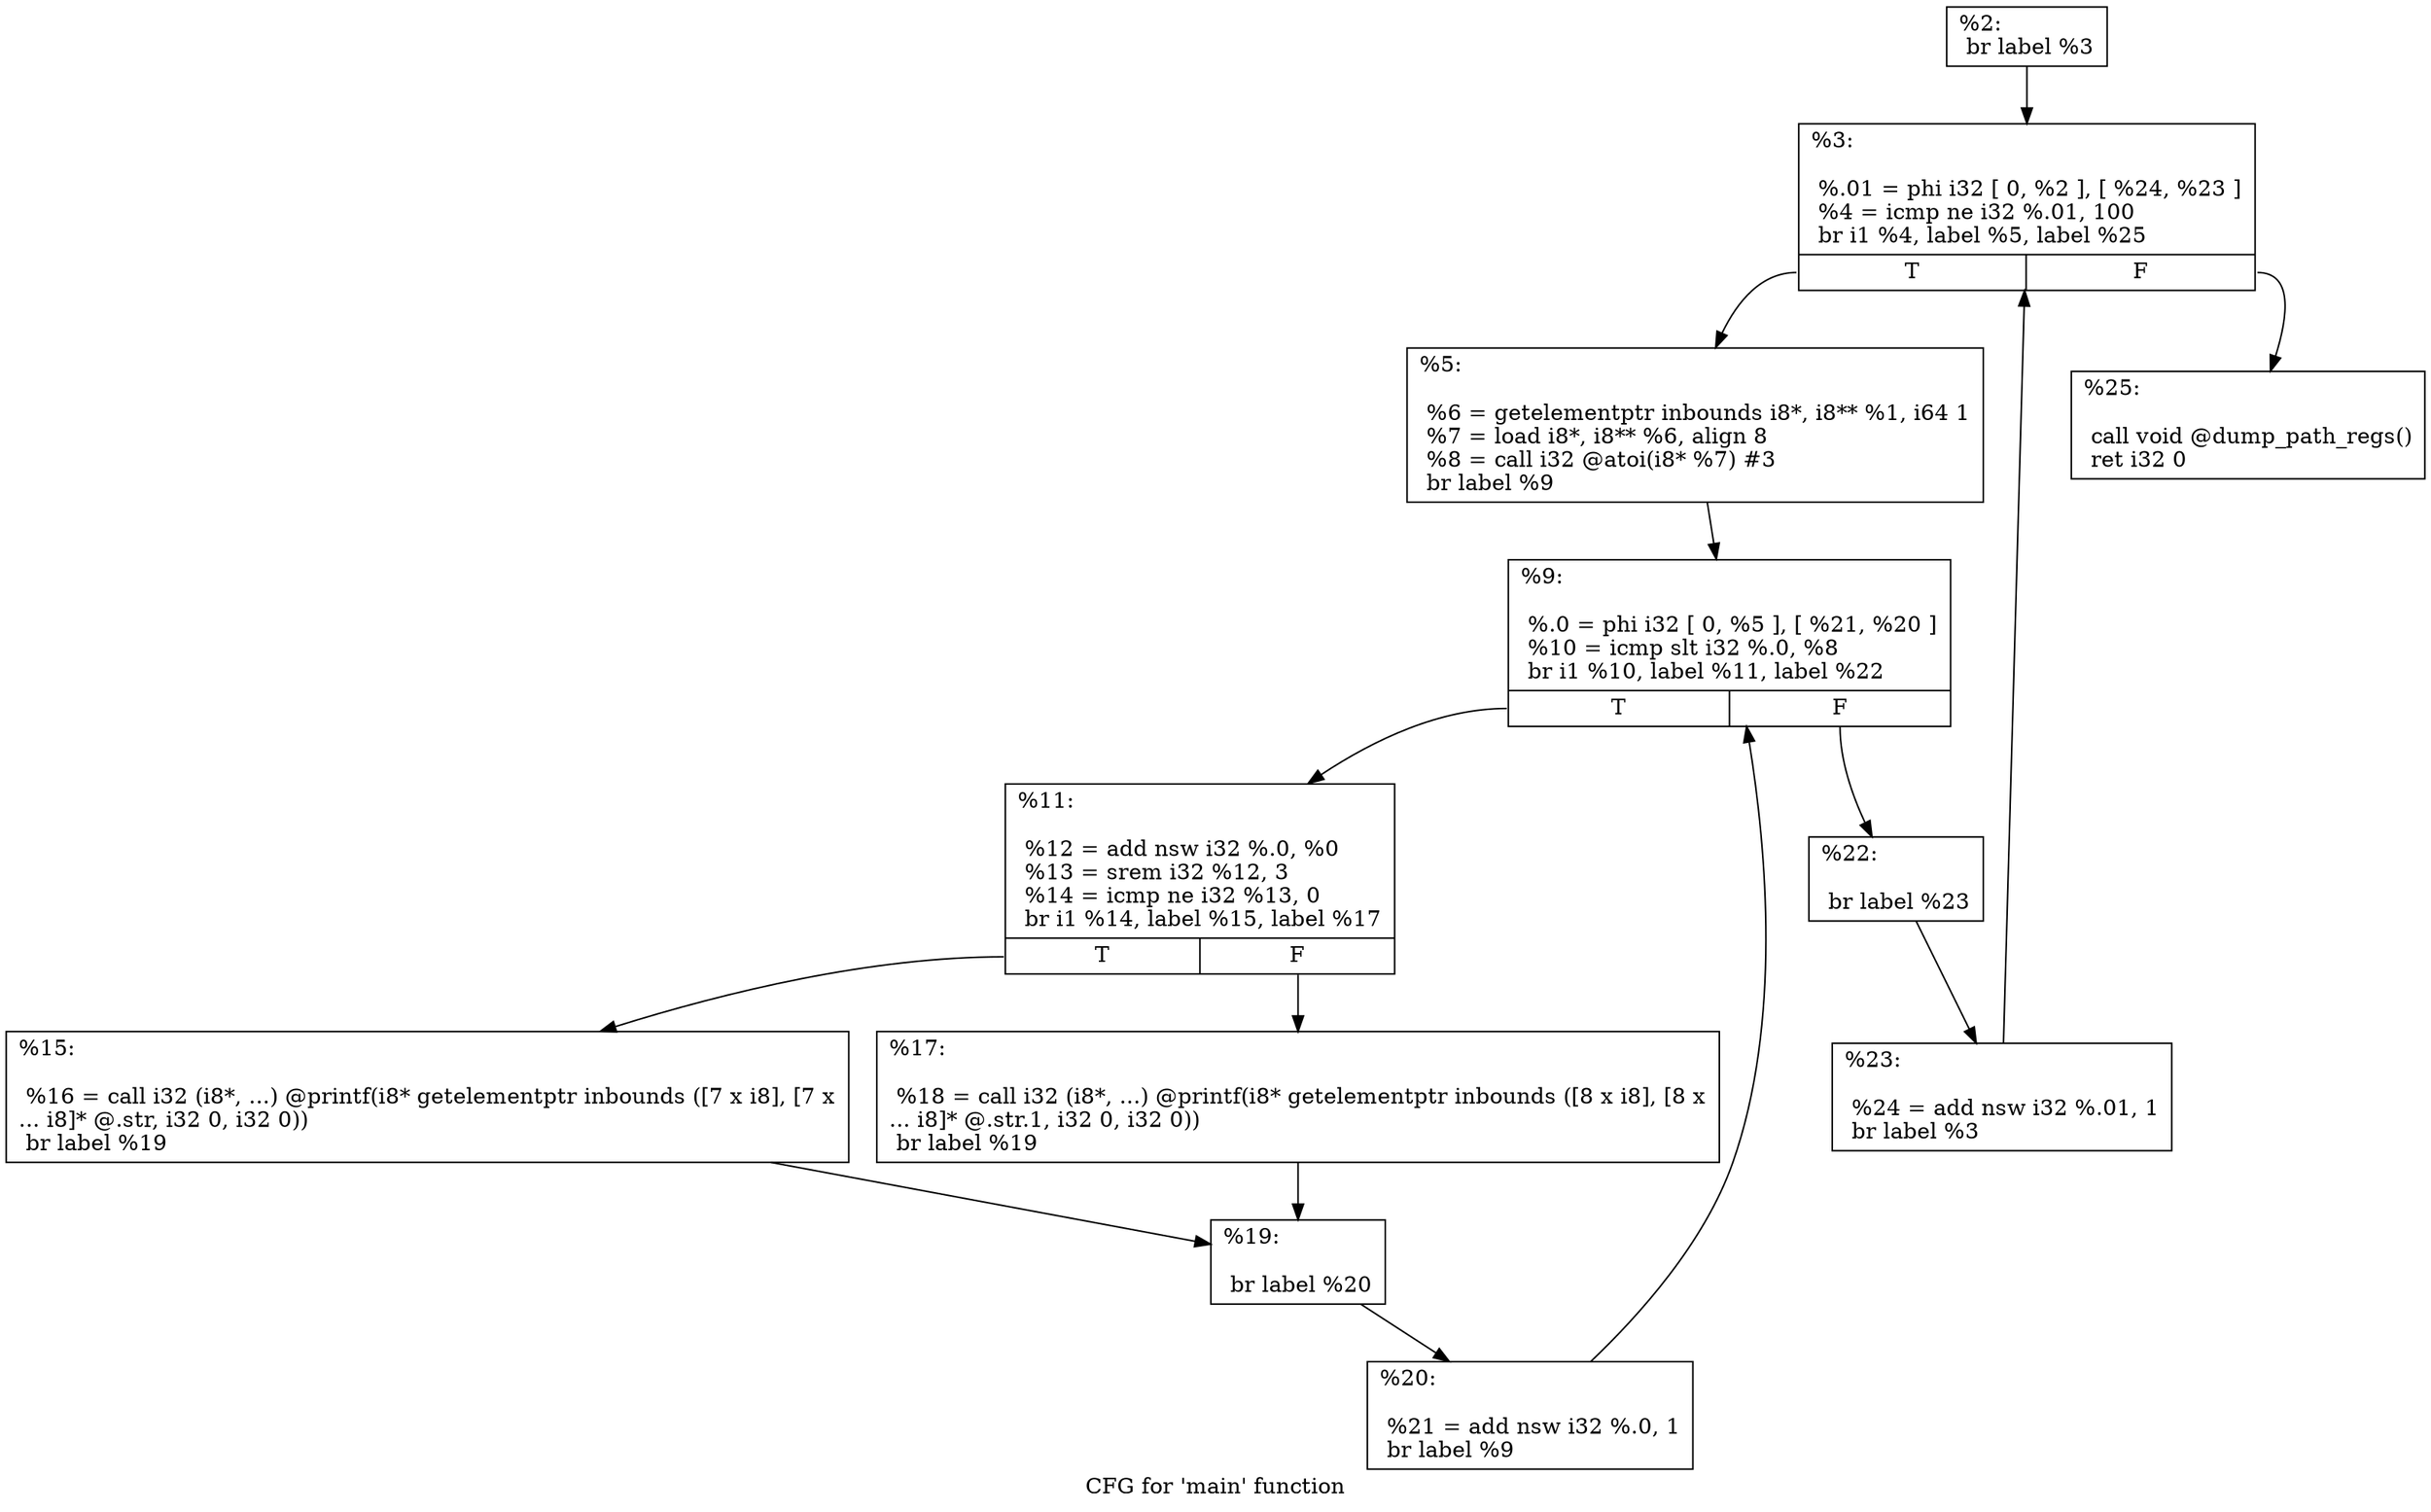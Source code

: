 digraph "CFG for 'main' function" {
	label="CFG for 'main' function";

	Node0x3d5d680 [shape=record,label="{%2:\l  br label %3\l}"];
	Node0x3d5d680 -> Node0x3d5cca0;
	Node0x3d5cca0 [shape=record,label="{%3:\l\l  %.01 = phi i32 [ 0, %2 ], [ %24, %23 ]\l  %4 = icmp ne i32 %.01, 100\l  br i1 %4, label %5, label %25\l|{<s0>T|<s1>F}}"];
	Node0x3d5cca0:s0 -> Node0x3d5ee50;
	Node0x3d5cca0:s1 -> Node0x3d5f120;
	Node0x3d5ee50 [shape=record,label="{%5:\l\l  %6 = getelementptr inbounds i8*, i8** %1, i64 1\l  %7 = load i8*, i8** %6, align 8\l  %8 = call i32 @atoi(i8* %7) #3\l  br label %9\l}"];
	Node0x3d5ee50 -> Node0x3d5eea0;
	Node0x3d5eea0 [shape=record,label="{%9:\l\l  %.0 = phi i32 [ 0, %5 ], [ %21, %20 ]\l  %10 = icmp slt i32 %.0, %8\l  br i1 %10, label %11, label %22\l|{<s0>T|<s1>F}}"];
	Node0x3d5eea0:s0 -> Node0x3d5eef0;
	Node0x3d5eea0:s1 -> Node0x3d5f080;
	Node0x3d5eef0 [shape=record,label="{%11:\l\l  %12 = add nsw i32 %.0, %0\l  %13 = srem i32 %12, 3\l  %14 = icmp ne i32 %13, 0\l  br i1 %14, label %15, label %17\l|{<s0>T|<s1>F}}"];
	Node0x3d5eef0:s0 -> Node0x3d5ef40;
	Node0x3d5eef0:s1 -> Node0x3d5ef90;
	Node0x3d5ef40 [shape=record,label="{%15:\l\l  %16 = call i32 (i8*, ...) @printf(i8* getelementptr inbounds ([7 x i8], [7 x\l... i8]* @.str, i32 0, i32 0))\l  br label %19\l}"];
	Node0x3d5ef40 -> Node0x3d5efe0;
	Node0x3d5ef90 [shape=record,label="{%17:\l\l  %18 = call i32 (i8*, ...) @printf(i8* getelementptr inbounds ([8 x i8], [8 x\l... i8]* @.str.1, i32 0, i32 0))\l  br label %19\l}"];
	Node0x3d5ef90 -> Node0x3d5efe0;
	Node0x3d5efe0 [shape=record,label="{%19:\l\l  br label %20\l}"];
	Node0x3d5efe0 -> Node0x3d5f030;
	Node0x3d5f030 [shape=record,label="{%20:\l\l  %21 = add nsw i32 %.0, 1\l  br label %9\l}"];
	Node0x3d5f030 -> Node0x3d5eea0;
	Node0x3d5f080 [shape=record,label="{%22:\l\l  br label %23\l}"];
	Node0x3d5f080 -> Node0x3d5f0d0;
	Node0x3d5f0d0 [shape=record,label="{%23:\l\l  %24 = add nsw i32 %.01, 1\l  br label %3\l}"];
	Node0x3d5f0d0 -> Node0x3d5cca0;
	Node0x3d5f120 [shape=record,label="{%25:\l\l  call void @dump_path_regs()\l  ret i32 0\l}"];
}
